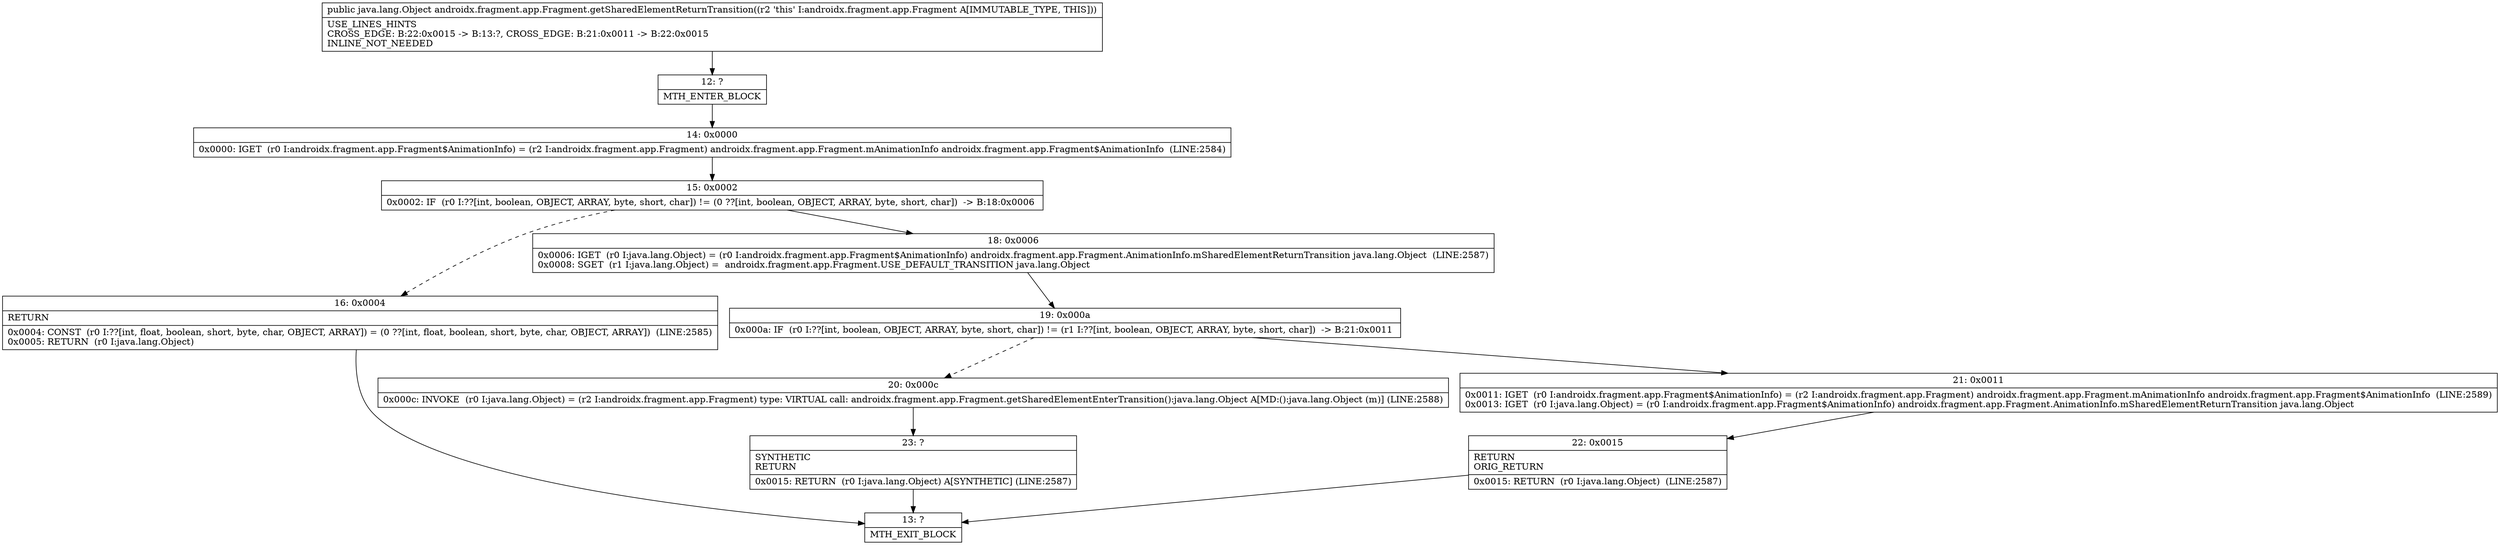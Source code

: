 digraph "CFG forandroidx.fragment.app.Fragment.getSharedElementReturnTransition()Ljava\/lang\/Object;" {
Node_12 [shape=record,label="{12\:\ ?|MTH_ENTER_BLOCK\l}"];
Node_14 [shape=record,label="{14\:\ 0x0000|0x0000: IGET  (r0 I:androidx.fragment.app.Fragment$AnimationInfo) = (r2 I:androidx.fragment.app.Fragment) androidx.fragment.app.Fragment.mAnimationInfo androidx.fragment.app.Fragment$AnimationInfo  (LINE:2584)\l}"];
Node_15 [shape=record,label="{15\:\ 0x0002|0x0002: IF  (r0 I:??[int, boolean, OBJECT, ARRAY, byte, short, char]) != (0 ??[int, boolean, OBJECT, ARRAY, byte, short, char])  \-\> B:18:0x0006 \l}"];
Node_16 [shape=record,label="{16\:\ 0x0004|RETURN\l|0x0004: CONST  (r0 I:??[int, float, boolean, short, byte, char, OBJECT, ARRAY]) = (0 ??[int, float, boolean, short, byte, char, OBJECT, ARRAY])  (LINE:2585)\l0x0005: RETURN  (r0 I:java.lang.Object) \l}"];
Node_13 [shape=record,label="{13\:\ ?|MTH_EXIT_BLOCK\l}"];
Node_18 [shape=record,label="{18\:\ 0x0006|0x0006: IGET  (r0 I:java.lang.Object) = (r0 I:androidx.fragment.app.Fragment$AnimationInfo) androidx.fragment.app.Fragment.AnimationInfo.mSharedElementReturnTransition java.lang.Object  (LINE:2587)\l0x0008: SGET  (r1 I:java.lang.Object) =  androidx.fragment.app.Fragment.USE_DEFAULT_TRANSITION java.lang.Object \l}"];
Node_19 [shape=record,label="{19\:\ 0x000a|0x000a: IF  (r0 I:??[int, boolean, OBJECT, ARRAY, byte, short, char]) != (r1 I:??[int, boolean, OBJECT, ARRAY, byte, short, char])  \-\> B:21:0x0011 \l}"];
Node_20 [shape=record,label="{20\:\ 0x000c|0x000c: INVOKE  (r0 I:java.lang.Object) = (r2 I:androidx.fragment.app.Fragment) type: VIRTUAL call: androidx.fragment.app.Fragment.getSharedElementEnterTransition():java.lang.Object A[MD:():java.lang.Object (m)] (LINE:2588)\l}"];
Node_23 [shape=record,label="{23\:\ ?|SYNTHETIC\lRETURN\l|0x0015: RETURN  (r0 I:java.lang.Object) A[SYNTHETIC] (LINE:2587)\l}"];
Node_21 [shape=record,label="{21\:\ 0x0011|0x0011: IGET  (r0 I:androidx.fragment.app.Fragment$AnimationInfo) = (r2 I:androidx.fragment.app.Fragment) androidx.fragment.app.Fragment.mAnimationInfo androidx.fragment.app.Fragment$AnimationInfo  (LINE:2589)\l0x0013: IGET  (r0 I:java.lang.Object) = (r0 I:androidx.fragment.app.Fragment$AnimationInfo) androidx.fragment.app.Fragment.AnimationInfo.mSharedElementReturnTransition java.lang.Object \l}"];
Node_22 [shape=record,label="{22\:\ 0x0015|RETURN\lORIG_RETURN\l|0x0015: RETURN  (r0 I:java.lang.Object)  (LINE:2587)\l}"];
MethodNode[shape=record,label="{public java.lang.Object androidx.fragment.app.Fragment.getSharedElementReturnTransition((r2 'this' I:androidx.fragment.app.Fragment A[IMMUTABLE_TYPE, THIS]))  | USE_LINES_HINTS\lCROSS_EDGE: B:22:0x0015 \-\> B:13:?, CROSS_EDGE: B:21:0x0011 \-\> B:22:0x0015\lINLINE_NOT_NEEDED\l}"];
MethodNode -> Node_12;Node_12 -> Node_14;
Node_14 -> Node_15;
Node_15 -> Node_16[style=dashed];
Node_15 -> Node_18;
Node_16 -> Node_13;
Node_18 -> Node_19;
Node_19 -> Node_20[style=dashed];
Node_19 -> Node_21;
Node_20 -> Node_23;
Node_23 -> Node_13;
Node_21 -> Node_22;
Node_22 -> Node_13;
}

